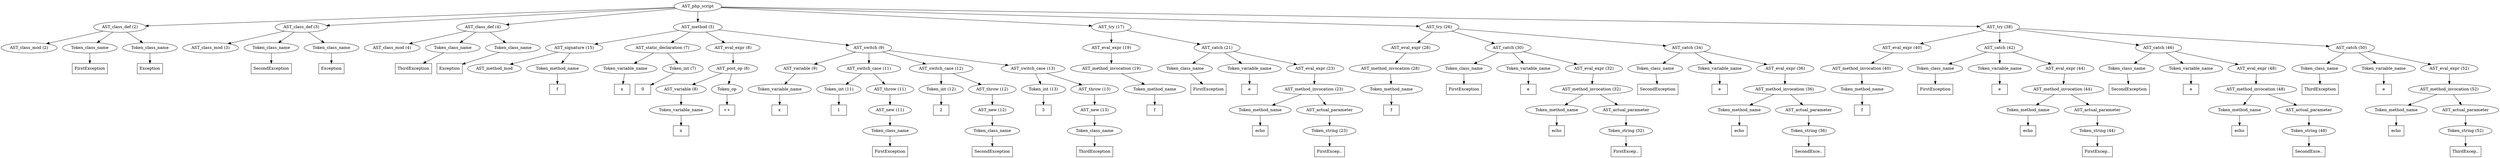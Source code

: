 /*
 * AST in dot format generated by phc -- the PHP compiler
 */

digraph AST {
node_0 [label="AST_php_script"];
node_1 [label="AST_class_def (2)"];
node_2 [label="AST_class_mod (2)"];
node_3 [label="Token_class_name"];
node_4 [label="FirstException", shape=box]
node_3 -> node_4;
node_5 [label="Token_class_name"];
node_6 [label="Exception", shape=box]
node_5 -> node_6;
node_1 -> node_5;
node_1 -> node_3;
node_1 -> node_2;
node_7 [label="AST_class_def (3)"];
node_8 [label="AST_class_mod (3)"];
node_9 [label="Token_class_name"];
node_10 [label="SecondException", shape=box]
node_9 -> node_10;
node_11 [label="Token_class_name"];
node_12 [label="Exception", shape=box]
node_11 -> node_12;
node_7 -> node_11;
node_7 -> node_9;
node_7 -> node_8;
node_13 [label="AST_class_def (4)"];
node_14 [label="AST_class_mod (4)"];
node_15 [label="Token_class_name"];
node_16 [label="ThirdException", shape=box]
node_15 -> node_16;
node_17 [label="Token_class_name"];
node_18 [label="Exception", shape=box]
node_17 -> node_18;
node_13 -> node_17;
node_13 -> node_15;
node_13 -> node_14;
node_19 [label="AST_method (5)"];
node_20 [label="AST_signature (15)"];
node_21 [label="AST_method_mod"];
node_22 [label="Token_method_name"];
node_23 [label="f", shape=box]
node_22 -> node_23;
node_20 -> node_22;
node_20 -> node_21;
node_24 [label="AST_static_declaration (7)"];
node_25 [label="Token_variable_name"];
node_26 [label="x", shape=box]
node_25 -> node_26;
node_27 [label="Token_int (7)"];
node_28 [label="0", shape=box]
node_27 -> node_28;
node_24 -> node_27;
node_24 -> node_25;
node_29 [label="AST_eval_expr (8)"];
node_30 [label="AST_post_op (8)"];
node_31 [label="AST_variable (8)"];
node_32 [label="Token_variable_name"];
node_33 [label="x", shape=box]
node_32 -> node_33;
node_31 -> node_32;
node_34 [label="Token_op"];
node_35 [label="++", shape=box]
node_34 -> node_35;
node_30 -> node_34;
node_30 -> node_31;
node_29 -> node_30;
node_36 [label="AST_switch (9)"];
node_37 [label="AST_variable (9)"];
node_38 [label="Token_variable_name"];
node_39 [label="x", shape=box]
node_38 -> node_39;
node_37 -> node_38;
node_40 [label="AST_switch_case (11)"];
node_41 [label="Token_int (11)"];
node_42 [label="1", shape=box]
node_41 -> node_42;
node_43 [label="AST_throw (11)"];
node_44 [label="AST_new (11)"];
node_45 [label="Token_class_name"];
node_46 [label="FirstException", shape=box]
node_45 -> node_46;
node_44 -> node_45;
node_43 -> node_44;
node_40 -> node_43;
node_40 -> node_41;
node_47 [label="AST_switch_case (12)"];
node_48 [label="Token_int (12)"];
node_49 [label="2", shape=box]
node_48 -> node_49;
node_50 [label="AST_throw (12)"];
node_51 [label="AST_new (12)"];
node_52 [label="Token_class_name"];
node_53 [label="SecondException", shape=box]
node_52 -> node_53;
node_51 -> node_52;
node_50 -> node_51;
node_47 -> node_50;
node_47 -> node_48;
node_54 [label="AST_switch_case (13)"];
node_55 [label="Token_int (13)"];
node_56 [label="3", shape=box]
node_55 -> node_56;
node_57 [label="AST_throw (13)"];
node_58 [label="AST_new (13)"];
node_59 [label="Token_class_name"];
node_60 [label="ThirdException", shape=box]
node_59 -> node_60;
node_58 -> node_59;
node_57 -> node_58;
node_54 -> node_57;
node_54 -> node_55;
node_36 -> node_54;
node_36 -> node_47;
node_36 -> node_40;
node_36 -> node_37;
node_19 -> node_36;
node_19 -> node_29;
node_19 -> node_24;
node_19 -> node_20;
node_61 [label="AST_try (17)"];
node_62 [label="AST_eval_expr (19)"];
node_63 [label="AST_method_invocation (19)"];
node_64 [label="Token_method_name"];
node_65 [label="f", shape=box]
node_64 -> node_65;
node_63 -> node_64;
node_62 -> node_63;
node_66 [label="AST_catch (21)"];
node_67 [label="Token_class_name"];
node_68 [label="FirstException", shape=box]
node_67 -> node_68;
node_69 [label="Token_variable_name"];
node_70 [label="e", shape=box]
node_69 -> node_70;
node_71 [label="AST_eval_expr (23)"];
node_72 [label="AST_method_invocation (23)"];
node_73 [label="Token_method_name"];
node_74 [label="echo", shape=box]
node_73 -> node_74;
node_75 [label="AST_actual_parameter"];
node_76 [label="Token_string (23)"];
node_77 [label="FirstExcep..", shape=box]
node_76 -> node_77;
node_75 -> node_76;
node_72 -> node_75;
node_72 -> node_73;
node_71 -> node_72;
node_66 -> node_71;
node_66 -> node_69;
node_66 -> node_67;
node_61 -> node_66;
node_61 -> node_62;
node_78 [label="AST_try (26)"];
node_79 [label="AST_eval_expr (28)"];
node_80 [label="AST_method_invocation (28)"];
node_81 [label="Token_method_name"];
node_82 [label="f", shape=box]
node_81 -> node_82;
node_80 -> node_81;
node_79 -> node_80;
node_83 [label="AST_catch (30)"];
node_84 [label="Token_class_name"];
node_85 [label="FirstException", shape=box]
node_84 -> node_85;
node_86 [label="Token_variable_name"];
node_87 [label="e", shape=box]
node_86 -> node_87;
node_88 [label="AST_eval_expr (32)"];
node_89 [label="AST_method_invocation (32)"];
node_90 [label="Token_method_name"];
node_91 [label="echo", shape=box]
node_90 -> node_91;
node_92 [label="AST_actual_parameter"];
node_93 [label="Token_string (32)"];
node_94 [label="FirstExcep..", shape=box]
node_93 -> node_94;
node_92 -> node_93;
node_89 -> node_92;
node_89 -> node_90;
node_88 -> node_89;
node_83 -> node_88;
node_83 -> node_86;
node_83 -> node_84;
node_95 [label="AST_catch (34)"];
node_96 [label="Token_class_name"];
node_97 [label="SecondException", shape=box]
node_96 -> node_97;
node_98 [label="Token_variable_name"];
node_99 [label="e", shape=box]
node_98 -> node_99;
node_100 [label="AST_eval_expr (36)"];
node_101 [label="AST_method_invocation (36)"];
node_102 [label="Token_method_name"];
node_103 [label="echo", shape=box]
node_102 -> node_103;
node_104 [label="AST_actual_parameter"];
node_105 [label="Token_string (36)"];
node_106 [label="SecondExce..", shape=box]
node_105 -> node_106;
node_104 -> node_105;
node_101 -> node_104;
node_101 -> node_102;
node_100 -> node_101;
node_95 -> node_100;
node_95 -> node_98;
node_95 -> node_96;
node_78 -> node_95;
node_78 -> node_83;
node_78 -> node_79;
node_107 [label="AST_try (38)"];
node_108 [label="AST_eval_expr (40)"];
node_109 [label="AST_method_invocation (40)"];
node_110 [label="Token_method_name"];
node_111 [label="f", shape=box]
node_110 -> node_111;
node_109 -> node_110;
node_108 -> node_109;
node_112 [label="AST_catch (42)"];
node_113 [label="Token_class_name"];
node_114 [label="FirstException", shape=box]
node_113 -> node_114;
node_115 [label="Token_variable_name"];
node_116 [label="e", shape=box]
node_115 -> node_116;
node_117 [label="AST_eval_expr (44)"];
node_118 [label="AST_method_invocation (44)"];
node_119 [label="Token_method_name"];
node_120 [label="echo", shape=box]
node_119 -> node_120;
node_121 [label="AST_actual_parameter"];
node_122 [label="Token_string (44)"];
node_123 [label="FirstExcep..", shape=box]
node_122 -> node_123;
node_121 -> node_122;
node_118 -> node_121;
node_118 -> node_119;
node_117 -> node_118;
node_112 -> node_117;
node_112 -> node_115;
node_112 -> node_113;
node_124 [label="AST_catch (46)"];
node_125 [label="Token_class_name"];
node_126 [label="SecondException", shape=box]
node_125 -> node_126;
node_127 [label="Token_variable_name"];
node_128 [label="e", shape=box]
node_127 -> node_128;
node_129 [label="AST_eval_expr (48)"];
node_130 [label="AST_method_invocation (48)"];
node_131 [label="Token_method_name"];
node_132 [label="echo", shape=box]
node_131 -> node_132;
node_133 [label="AST_actual_parameter"];
node_134 [label="Token_string (48)"];
node_135 [label="SecondExce..", shape=box]
node_134 -> node_135;
node_133 -> node_134;
node_130 -> node_133;
node_130 -> node_131;
node_129 -> node_130;
node_124 -> node_129;
node_124 -> node_127;
node_124 -> node_125;
node_136 [label="AST_catch (50)"];
node_137 [label="Token_class_name"];
node_138 [label="ThirdException", shape=box]
node_137 -> node_138;
node_139 [label="Token_variable_name"];
node_140 [label="e", shape=box]
node_139 -> node_140;
node_141 [label="AST_eval_expr (52)"];
node_142 [label="AST_method_invocation (52)"];
node_143 [label="Token_method_name"];
node_144 [label="echo", shape=box]
node_143 -> node_144;
node_145 [label="AST_actual_parameter"];
node_146 [label="Token_string (52)"];
node_147 [label="ThirdExcep..", shape=box]
node_146 -> node_147;
node_145 -> node_146;
node_142 -> node_145;
node_142 -> node_143;
node_141 -> node_142;
node_136 -> node_141;
node_136 -> node_139;
node_136 -> node_137;
node_107 -> node_136;
node_107 -> node_124;
node_107 -> node_112;
node_107 -> node_108;
node_0 -> node_107;
node_0 -> node_78;
node_0 -> node_61;
node_0 -> node_19;
node_0 -> node_13;
node_0 -> node_7;
node_0 -> node_1;
}
